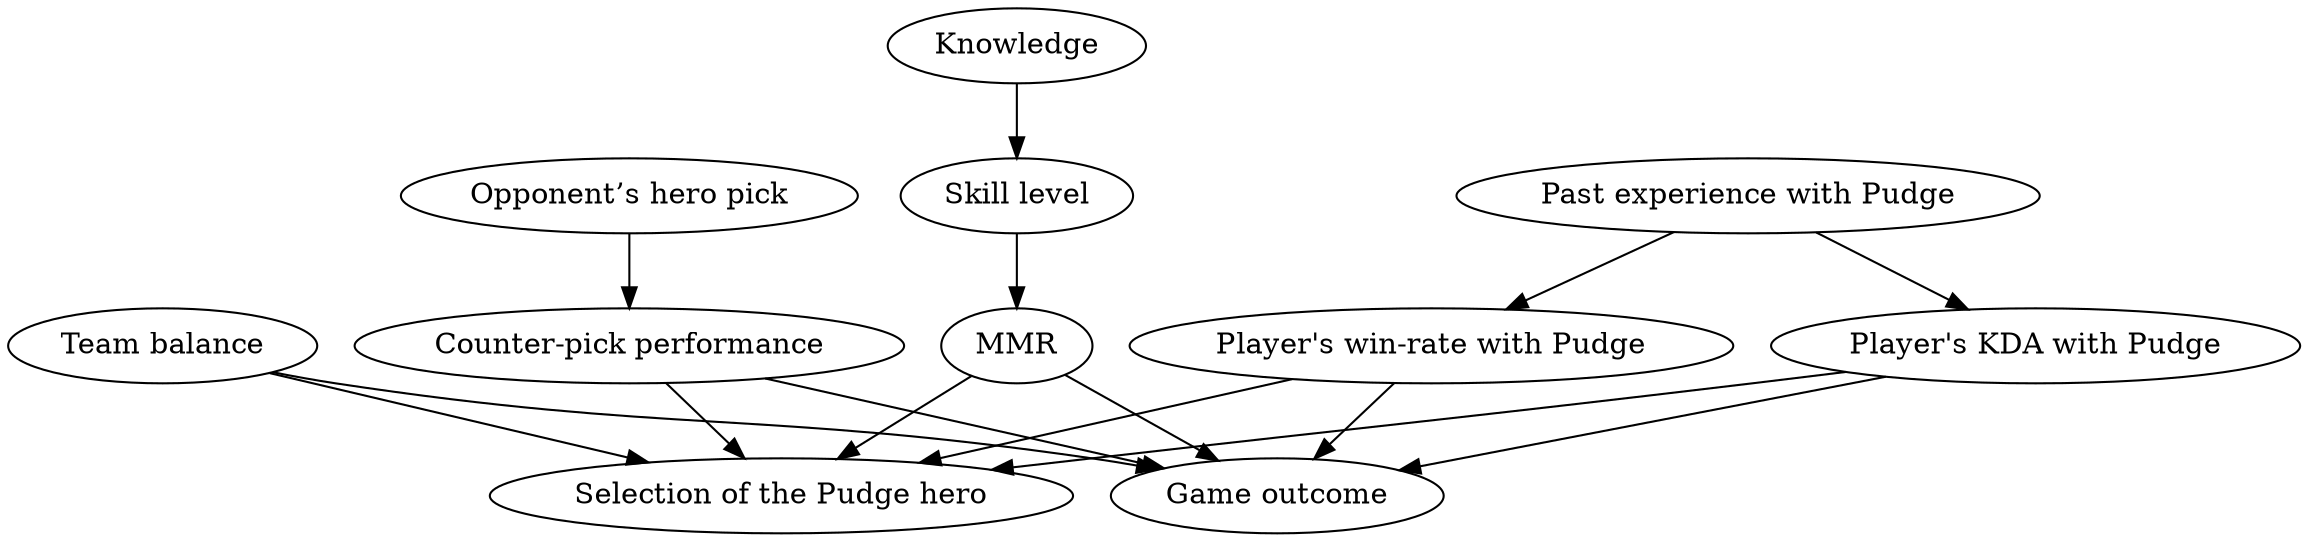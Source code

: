 digraph causal_diagram {
	"Selection of the Pudge hero"
	"Game outcome"
	"Opponent’s hero pick" -> "Counter-pick performance"
	"Counter-pick performance" -> "Selection of the Pudge hero"
	"Counter-pick performance" -> "Game outcome"
	"Team balance" -> "Selection of the Pudge hero"
	"Team balance" -> "Game outcome"
	Knowledge -> "Skill level"
	"Skill level" -> MMR
	MMR -> "Selection of the Pudge hero"
	MMR -> "Game outcome"
	"Past experience with Pudge" -> "Player's win-rate with Pudge"
	"Past experience with Pudge" -> "Player's KDA with Pudge"
	"Player's win-rate with Pudge" -> "Selection of the Pudge hero"
	"Player's win-rate with Pudge" -> "Game outcome"
	"Player's KDA with Pudge" -> "Selection of the Pudge hero"
	"Player's KDA with Pudge" -> "Game outcome"
}
